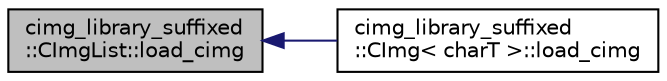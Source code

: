 digraph "cimg_library_suffixed::CImgList::load_cimg"
{
  edge [fontname="Helvetica",fontsize="10",labelfontname="Helvetica",labelfontsize="10"];
  node [fontname="Helvetica",fontsize="10",shape=record];
  rankdir="LR";
  Node433 [label="cimg_library_suffixed\l::CImgList::load_cimg",height=0.2,width=0.4,color="black", fillcolor="grey75", style="filled", fontcolor="black"];
  Node433 -> Node434 [dir="back",color="midnightblue",fontsize="10",style="solid",fontname="Helvetica"];
  Node434 [label="cimg_library_suffixed\l::CImg\< charT \>::load_cimg",height=0.2,width=0.4,color="black", fillcolor="white", style="filled",URL="$structcimg__library__suffixed_1_1_c_img.html#acd11fa7d0e9e7598c686eeadd86b792d",tooltip="Load image from a .cimg[z] file. "];
}
